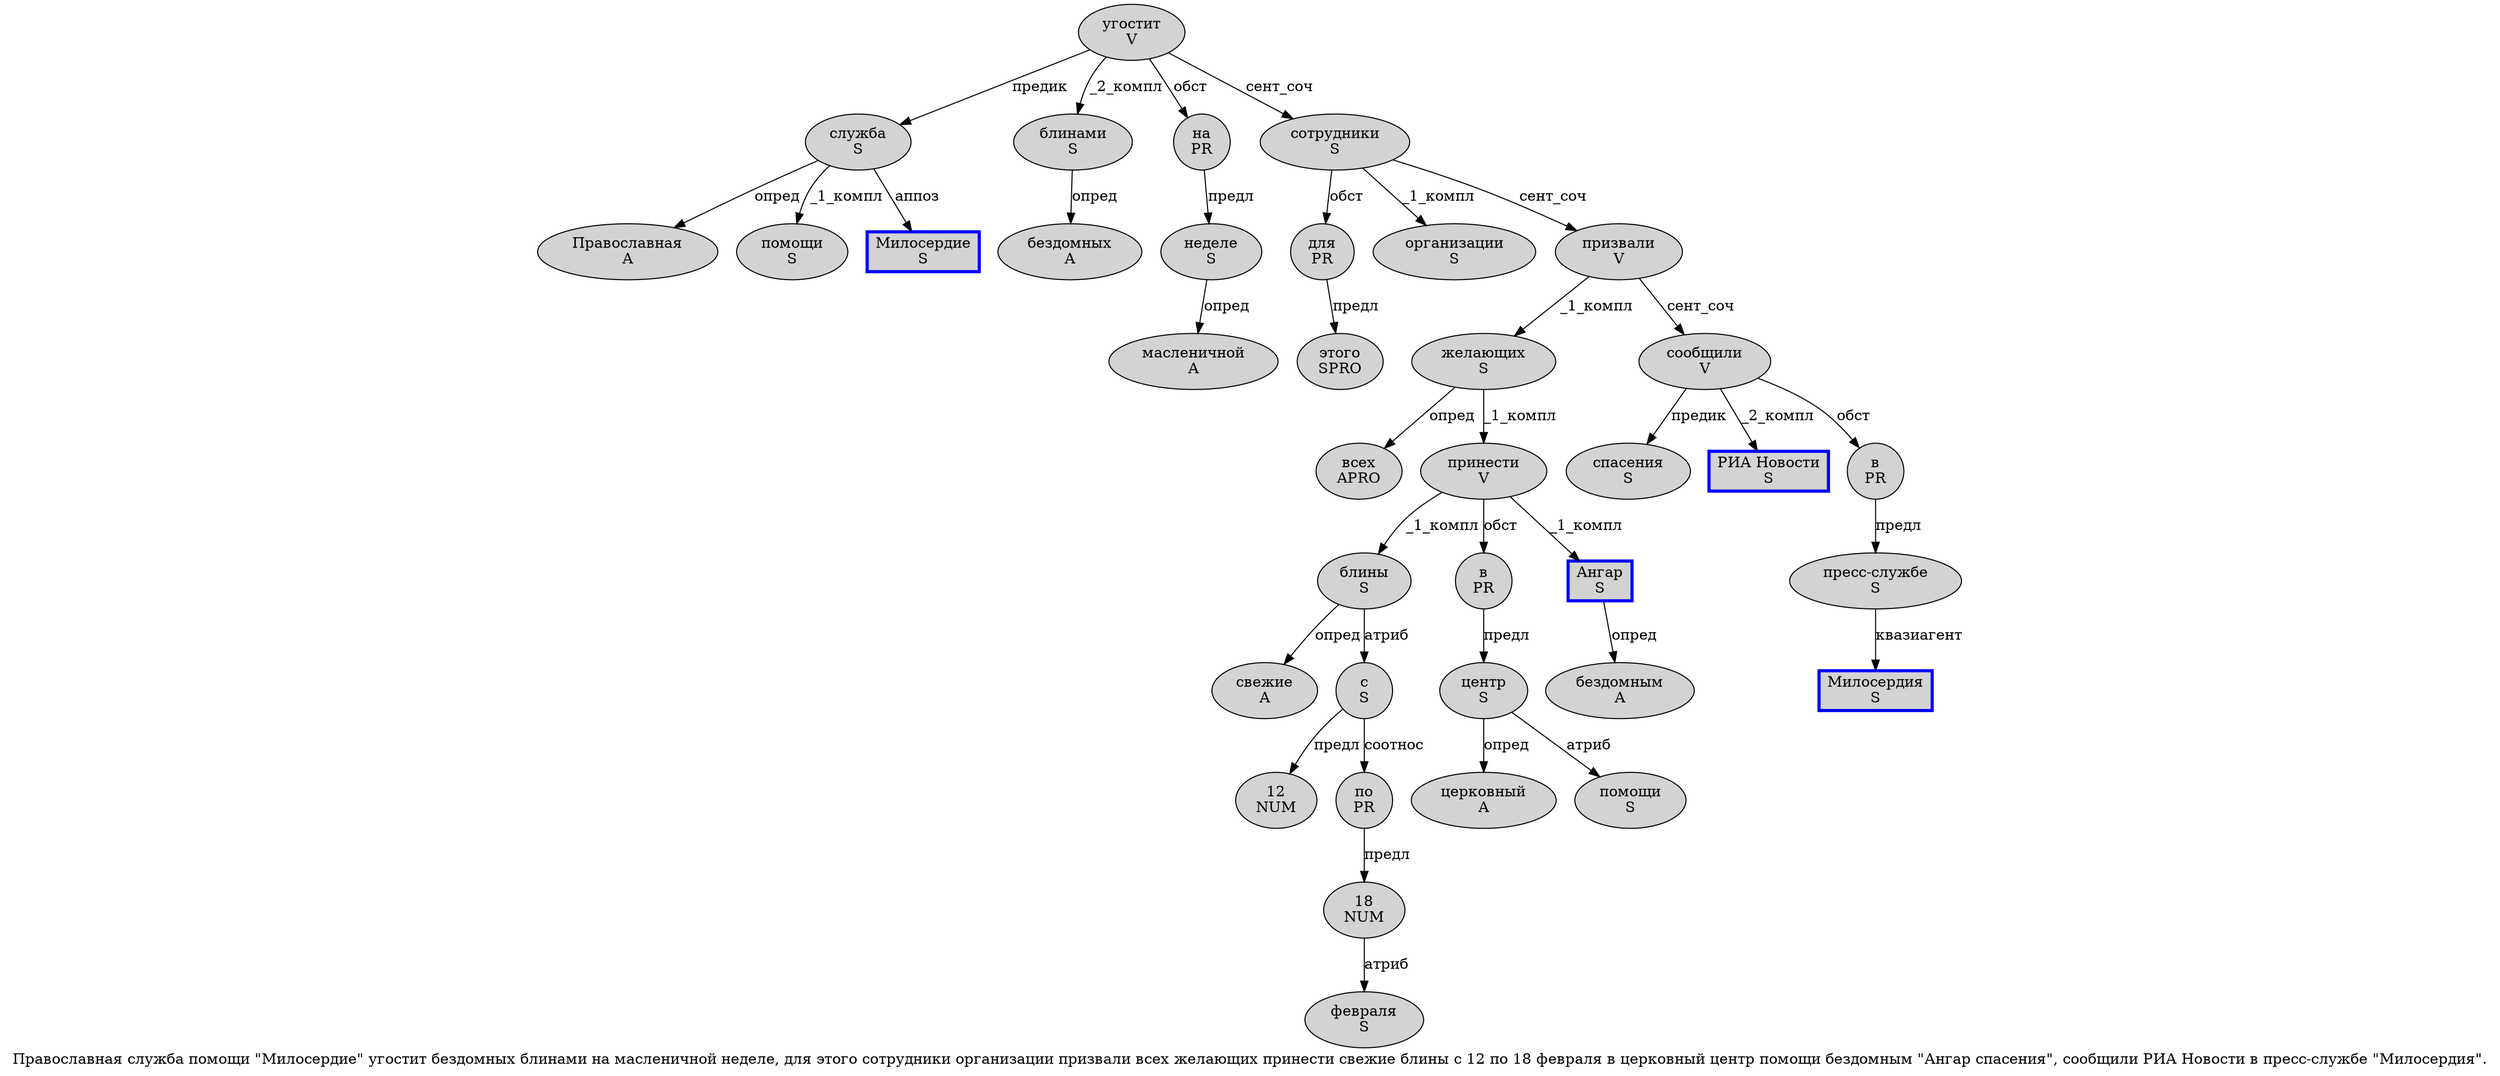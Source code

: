 digraph SENTENCE_1303 {
	graph [label="Православная служба помощи \"Милосердие\" угостит бездомных блинами на масленичной неделе, для этого сотрудники организации призвали всех желающих принести свежие блины с 12 по 18 февраля в церковный центр помощи бездомным \"Ангар спасения\", сообщили РИА Новости в пресс-службе \"Милосердия\"."]
	node [style=filled]
		0 [label="Православная
A" color="" fillcolor=lightgray penwidth=1 shape=ellipse]
		1 [label="служба
S" color="" fillcolor=lightgray penwidth=1 shape=ellipse]
		2 [label="помощи
S" color="" fillcolor=lightgray penwidth=1 shape=ellipse]
		4 [label="Милосердие
S" color=blue fillcolor=lightgray penwidth=3 shape=box]
		6 [label="угостит
V" color="" fillcolor=lightgray penwidth=1 shape=ellipse]
		7 [label="бездомных
A" color="" fillcolor=lightgray penwidth=1 shape=ellipse]
		8 [label="блинами
S" color="" fillcolor=lightgray penwidth=1 shape=ellipse]
		9 [label="на
PR" color="" fillcolor=lightgray penwidth=1 shape=ellipse]
		10 [label="масленичной
A" color="" fillcolor=lightgray penwidth=1 shape=ellipse]
		11 [label="неделе
S" color="" fillcolor=lightgray penwidth=1 shape=ellipse]
		13 [label="для
PR" color="" fillcolor=lightgray penwidth=1 shape=ellipse]
		14 [label="этого
SPRO" color="" fillcolor=lightgray penwidth=1 shape=ellipse]
		15 [label="сотрудники
S" color="" fillcolor=lightgray penwidth=1 shape=ellipse]
		16 [label="организации
S" color="" fillcolor=lightgray penwidth=1 shape=ellipse]
		17 [label="призвали
V" color="" fillcolor=lightgray penwidth=1 shape=ellipse]
		18 [label="всех
APRO" color="" fillcolor=lightgray penwidth=1 shape=ellipse]
		19 [label="желающих
S" color="" fillcolor=lightgray penwidth=1 shape=ellipse]
		20 [label="принести
V" color="" fillcolor=lightgray penwidth=1 shape=ellipse]
		21 [label="свежие
A" color="" fillcolor=lightgray penwidth=1 shape=ellipse]
		22 [label="блины
S" color="" fillcolor=lightgray penwidth=1 shape=ellipse]
		23 [label="с
S" color="" fillcolor=lightgray penwidth=1 shape=ellipse]
		24 [label="12
NUM" color="" fillcolor=lightgray penwidth=1 shape=ellipse]
		25 [label="по
PR" color="" fillcolor=lightgray penwidth=1 shape=ellipse]
		26 [label="18
NUM" color="" fillcolor=lightgray penwidth=1 shape=ellipse]
		27 [label="февраля
S" color="" fillcolor=lightgray penwidth=1 shape=ellipse]
		28 [label="в
PR" color="" fillcolor=lightgray penwidth=1 shape=ellipse]
		29 [label="церковный
A" color="" fillcolor=lightgray penwidth=1 shape=ellipse]
		30 [label="центр
S" color="" fillcolor=lightgray penwidth=1 shape=ellipse]
		31 [label="помощи
S" color="" fillcolor=lightgray penwidth=1 shape=ellipse]
		32 [label="бездомным
A" color="" fillcolor=lightgray penwidth=1 shape=ellipse]
		34 [label="Ангар
S" color=blue fillcolor=lightgray penwidth=3 shape=box]
		35 [label="спасения
S" color="" fillcolor=lightgray penwidth=1 shape=ellipse]
		38 [label="сообщили
V" color="" fillcolor=lightgray penwidth=1 shape=ellipse]
		39 [label="РИА Новости
S" color=blue fillcolor=lightgray penwidth=3 shape=box]
		40 [label="в
PR" color="" fillcolor=lightgray penwidth=1 shape=ellipse]
		41 [label="пресс-службе
S" color="" fillcolor=lightgray penwidth=1 shape=ellipse]
		43 [label="Милосердия
S" color=blue fillcolor=lightgray penwidth=3 shape=box]
			6 -> 1 [label="предик"]
			6 -> 8 [label="_2_компл"]
			6 -> 9 [label="обст"]
			6 -> 15 [label="сент_соч"]
			11 -> 10 [label="опред"]
			28 -> 30 [label="предл"]
			34 -> 32 [label="опред"]
			15 -> 13 [label="обст"]
			15 -> 16 [label="_1_компл"]
			15 -> 17 [label="сент_соч"]
			9 -> 11 [label="предл"]
			1 -> 0 [label="опред"]
			1 -> 2 [label="_1_компл"]
			1 -> 4 [label="аппоз"]
			38 -> 35 [label="предик"]
			38 -> 39 [label="_2_компл"]
			38 -> 40 [label="обст"]
			30 -> 29 [label="опред"]
			30 -> 31 [label="атриб"]
			19 -> 18 [label="опред"]
			19 -> 20 [label="_1_компл"]
			22 -> 21 [label="опред"]
			22 -> 23 [label="атриб"]
			41 -> 43 [label="квазиагент"]
			13 -> 14 [label="предл"]
			20 -> 22 [label="_1_компл"]
			20 -> 28 [label="обст"]
			20 -> 34 [label="_1_компл"]
			8 -> 7 [label="опред"]
			17 -> 19 [label="_1_компл"]
			17 -> 38 [label="сент_соч"]
			40 -> 41 [label="предл"]
			25 -> 26 [label="предл"]
			23 -> 24 [label="предл"]
			23 -> 25 [label="соотнос"]
			26 -> 27 [label="атриб"]
}